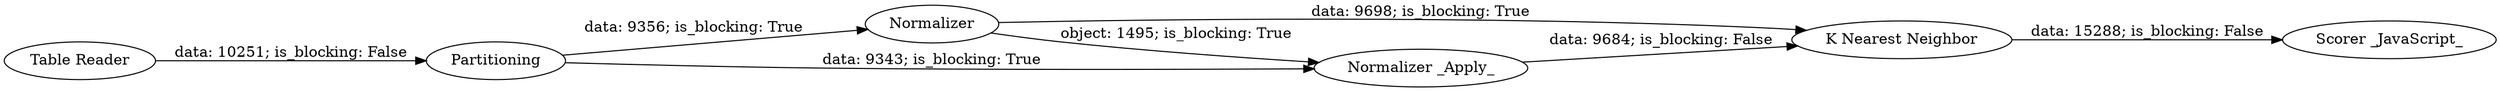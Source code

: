 digraph {
	"1982361200326778490_11" [label=Normalizer]
	"1982361200326778490_5" [label="K Nearest Neighbor"]
	"1982361200326778490_4" [label=Partitioning]
	"1982361200326778490_12" [label="Normalizer _Apply_"]
	"1982361200326778490_13" [label="Table Reader"]
	"1982361200326778490_10" [label="Scorer _JavaScript_"]
	"1982361200326778490_12" -> "1982361200326778490_5" [label="data: 9684; is_blocking: False"]
	"1982361200326778490_13" -> "1982361200326778490_4" [label="data: 10251; is_blocking: False"]
	"1982361200326778490_5" -> "1982361200326778490_10" [label="data: 15288; is_blocking: False"]
	"1982361200326778490_11" -> "1982361200326778490_5" [label="data: 9698; is_blocking: True"]
	"1982361200326778490_4" -> "1982361200326778490_11" [label="data: 9356; is_blocking: True"]
	"1982361200326778490_4" -> "1982361200326778490_12" [label="data: 9343; is_blocking: True"]
	"1982361200326778490_11" -> "1982361200326778490_12" [label="object: 1495; is_blocking: True"]
	rankdir=LR
}
